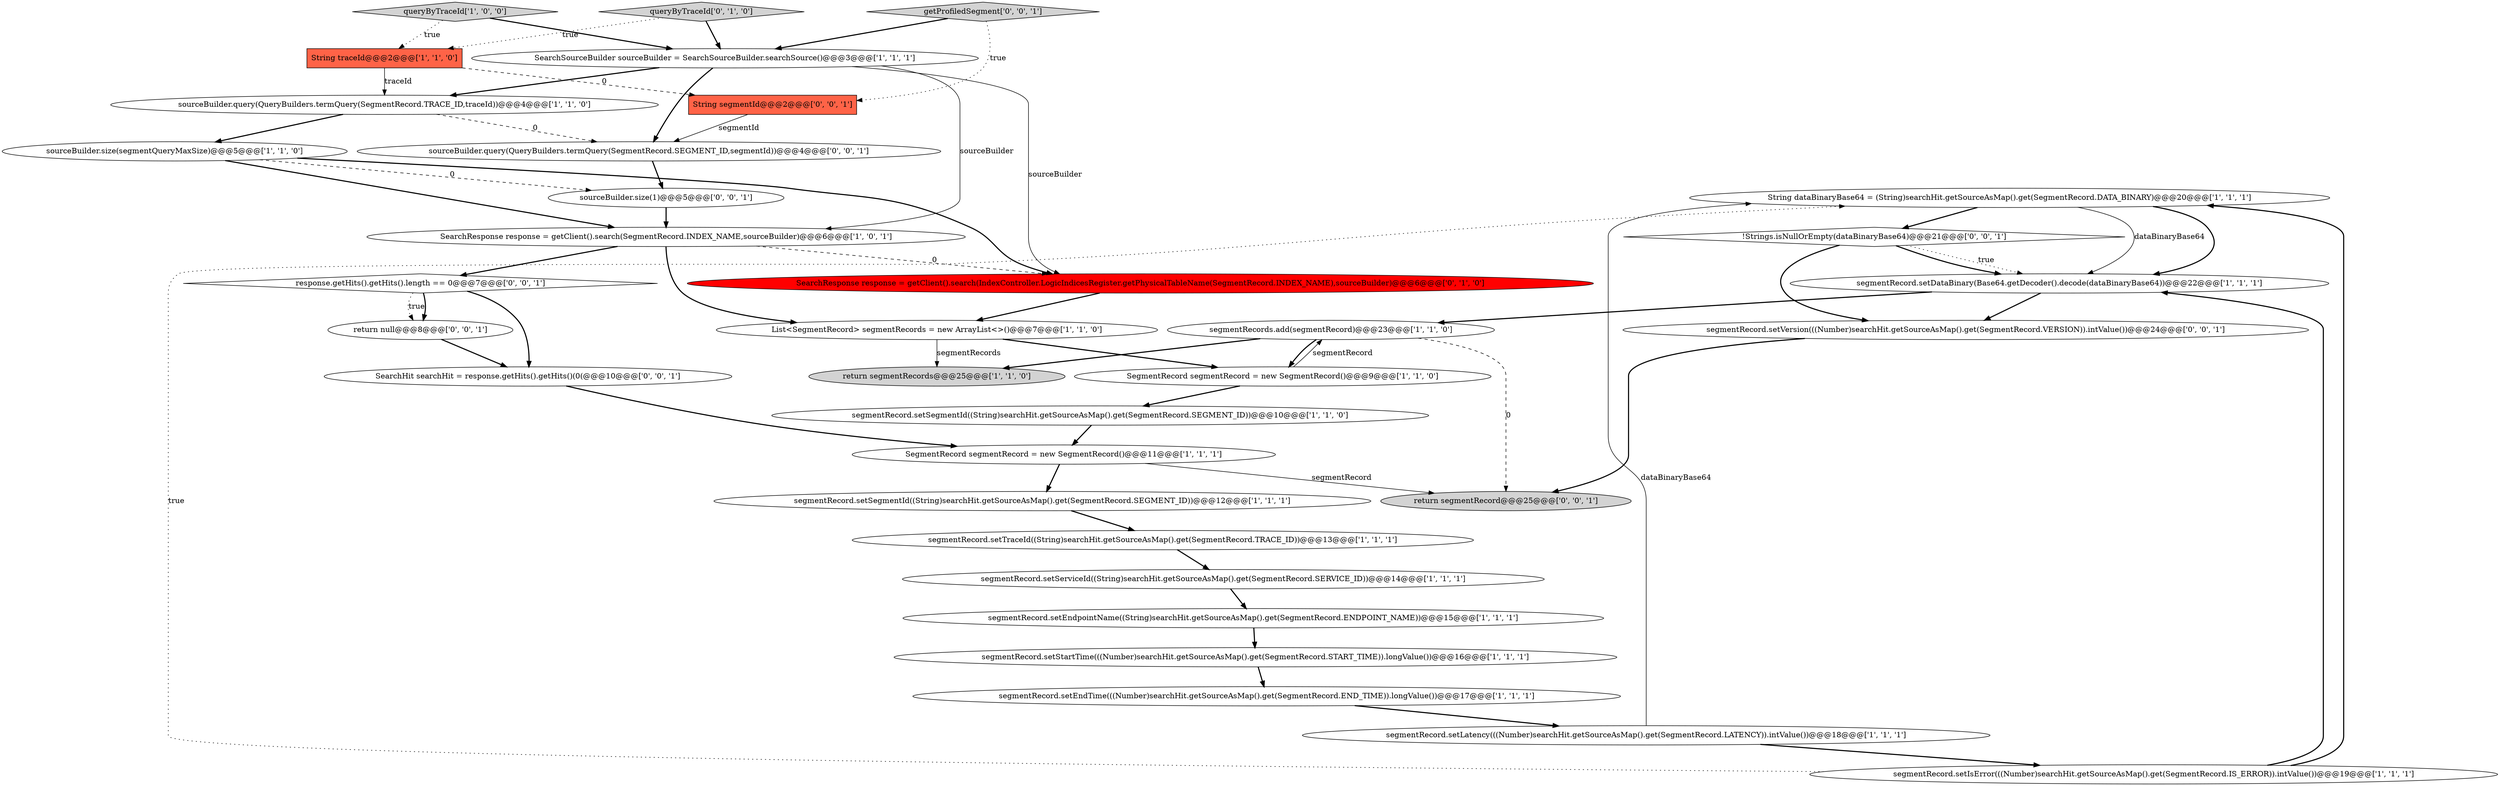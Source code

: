 digraph {
15 [style = filled, label = "String dataBinaryBase64 = (String)searchHit.getSourceAsMap().get(SegmentRecord.DATA_BINARY)@@@20@@@['1', '1', '1']", fillcolor = white, shape = ellipse image = "AAA0AAABBB1BBB"];
3 [style = filled, label = "SegmentRecord segmentRecord = new SegmentRecord()@@@11@@@['1', '1', '1']", fillcolor = white, shape = ellipse image = "AAA0AAABBB1BBB"];
5 [style = filled, label = "segmentRecord.setStartTime(((Number)searchHit.getSourceAsMap().get(SegmentRecord.START_TIME)).longValue())@@@16@@@['1', '1', '1']", fillcolor = white, shape = ellipse image = "AAA0AAABBB1BBB"];
33 [style = filled, label = "String segmentId@@@2@@@['0', '0', '1']", fillcolor = tomato, shape = box image = "AAA0AAABBB3BBB"];
25 [style = filled, label = "getProfiledSegment['0', '0', '1']", fillcolor = lightgray, shape = diamond image = "AAA0AAABBB3BBB"];
11 [style = filled, label = "segmentRecord.setDataBinary(Base64.getDecoder().decode(dataBinaryBase64))@@@22@@@['1', '1', '1']", fillcolor = white, shape = ellipse image = "AAA0AAABBB1BBB"];
10 [style = filled, label = "segmentRecord.setSegmentId((String)searchHit.getSourceAsMap().get(SegmentRecord.SEGMENT_ID))@@@12@@@['1', '1', '1']", fillcolor = white, shape = ellipse image = "AAA0AAABBB1BBB"];
12 [style = filled, label = "segmentRecord.setTraceId((String)searchHit.getSourceAsMap().get(SegmentRecord.TRACE_ID))@@@13@@@['1', '1', '1']", fillcolor = white, shape = ellipse image = "AAA0AAABBB1BBB"];
2 [style = filled, label = "String traceId@@@2@@@['1', '1', '0']", fillcolor = tomato, shape = box image = "AAA0AAABBB1BBB"];
1 [style = filled, label = "segmentRecord.setIsError(((Number)searchHit.getSourceAsMap().get(SegmentRecord.IS_ERROR)).intValue())@@@19@@@['1', '1', '1']", fillcolor = white, shape = ellipse image = "AAA0AAABBB1BBB"];
6 [style = filled, label = "List<SegmentRecord> segmentRecords = new ArrayList<>()@@@7@@@['1', '1', '0']", fillcolor = white, shape = ellipse image = "AAA0AAABBB1BBB"];
32 [style = filled, label = "!Strings.isNullOrEmpty(dataBinaryBase64)@@@21@@@['0', '0', '1']", fillcolor = white, shape = diamond image = "AAA0AAABBB3BBB"];
24 [style = filled, label = "sourceBuilder.query(QueryBuilders.termQuery(SegmentRecord.SEGMENT_ID,segmentId))@@@4@@@['0', '0', '1']", fillcolor = white, shape = ellipse image = "AAA0AAABBB3BBB"];
19 [style = filled, label = "return segmentRecords@@@25@@@['1', '1', '0']", fillcolor = lightgray, shape = ellipse image = "AAA0AAABBB1BBB"];
20 [style = filled, label = "SearchSourceBuilder sourceBuilder = SearchSourceBuilder.searchSource()@@@3@@@['1', '1', '1']", fillcolor = white, shape = ellipse image = "AAA0AAABBB1BBB"];
9 [style = filled, label = "segmentRecords.add(segmentRecord)@@@23@@@['1', '1', '0']", fillcolor = white, shape = ellipse image = "AAA0AAABBB1BBB"];
21 [style = filled, label = "segmentRecord.setLatency(((Number)searchHit.getSourceAsMap().get(SegmentRecord.LATENCY)).intValue())@@@18@@@['1', '1', '1']", fillcolor = white, shape = ellipse image = "AAA0AAABBB1BBB"];
28 [style = filled, label = "SearchHit searchHit = response.getHits().getHits()(0(@@@10@@@['0', '0', '1']", fillcolor = white, shape = ellipse image = "AAA0AAABBB3BBB"];
16 [style = filled, label = "segmentRecord.setSegmentId((String)searchHit.getSourceAsMap().get(SegmentRecord.SEGMENT_ID))@@@10@@@['1', '1', '0']", fillcolor = white, shape = ellipse image = "AAA0AAABBB1BBB"];
14 [style = filled, label = "sourceBuilder.query(QueryBuilders.termQuery(SegmentRecord.TRACE_ID,traceId))@@@4@@@['1', '1', '0']", fillcolor = white, shape = ellipse image = "AAA0AAABBB1BBB"];
17 [style = filled, label = "sourceBuilder.size(segmentQueryMaxSize)@@@5@@@['1', '1', '0']", fillcolor = white, shape = ellipse image = "AAA0AAABBB1BBB"];
29 [style = filled, label = "segmentRecord.setVersion(((Number)searchHit.getSourceAsMap().get(SegmentRecord.VERSION)).intValue())@@@24@@@['0', '0', '1']", fillcolor = white, shape = ellipse image = "AAA0AAABBB3BBB"];
8 [style = filled, label = "segmentRecord.setServiceId((String)searchHit.getSourceAsMap().get(SegmentRecord.SERVICE_ID))@@@14@@@['1', '1', '1']", fillcolor = white, shape = ellipse image = "AAA0AAABBB1BBB"];
31 [style = filled, label = "sourceBuilder.size(1)@@@5@@@['0', '0', '1']", fillcolor = white, shape = ellipse image = "AAA0AAABBB3BBB"];
18 [style = filled, label = "SearchResponse response = getClient().search(SegmentRecord.INDEX_NAME,sourceBuilder)@@@6@@@['1', '0', '1']", fillcolor = white, shape = ellipse image = "AAA0AAABBB1BBB"];
7 [style = filled, label = "SegmentRecord segmentRecord = new SegmentRecord()@@@9@@@['1', '1', '0']", fillcolor = white, shape = ellipse image = "AAA0AAABBB1BBB"];
13 [style = filled, label = "segmentRecord.setEndTime(((Number)searchHit.getSourceAsMap().get(SegmentRecord.END_TIME)).longValue())@@@17@@@['1', '1', '1']", fillcolor = white, shape = ellipse image = "AAA0AAABBB1BBB"];
27 [style = filled, label = "return null@@@8@@@['0', '0', '1']", fillcolor = white, shape = ellipse image = "AAA0AAABBB3BBB"];
4 [style = filled, label = "segmentRecord.setEndpointName((String)searchHit.getSourceAsMap().get(SegmentRecord.ENDPOINT_NAME))@@@15@@@['1', '1', '1']", fillcolor = white, shape = ellipse image = "AAA0AAABBB1BBB"];
26 [style = filled, label = "response.getHits().getHits().length == 0@@@7@@@['0', '0', '1']", fillcolor = white, shape = diamond image = "AAA0AAABBB3BBB"];
0 [style = filled, label = "queryByTraceId['1', '0', '0']", fillcolor = lightgray, shape = diamond image = "AAA0AAABBB1BBB"];
23 [style = filled, label = "queryByTraceId['0', '1', '0']", fillcolor = lightgray, shape = diamond image = "AAA0AAABBB2BBB"];
30 [style = filled, label = "return segmentRecord@@@25@@@['0', '0', '1']", fillcolor = lightgray, shape = ellipse image = "AAA0AAABBB3BBB"];
22 [style = filled, label = "SearchResponse response = getClient().search(IndexController.LogicIndicesRegister.getPhysicalTableName(SegmentRecord.INDEX_NAME),sourceBuilder)@@@6@@@['0', '1', '0']", fillcolor = red, shape = ellipse image = "AAA1AAABBB2BBB"];
14->24 [style = dashed, label="0"];
16->3 [style = bold, label=""];
25->33 [style = dotted, label="true"];
23->20 [style = bold, label=""];
6->19 [style = solid, label="segmentRecords"];
29->30 [style = bold, label=""];
18->22 [style = dashed, label="0"];
1->15 [style = bold, label=""];
27->28 [style = bold, label=""];
26->27 [style = dotted, label="true"];
18->26 [style = bold, label=""];
11->29 [style = bold, label=""];
3->30 [style = solid, label="segmentRecord"];
32->11 [style = dotted, label="true"];
14->17 [style = bold, label=""];
31->18 [style = bold, label=""];
20->14 [style = bold, label=""];
9->7 [style = bold, label=""];
11->9 [style = bold, label=""];
17->22 [style = bold, label=""];
17->31 [style = dashed, label="0"];
23->2 [style = dotted, label="true"];
2->14 [style = solid, label="traceId"];
1->11 [style = bold, label=""];
15->11 [style = solid, label="dataBinaryBase64"];
21->15 [style = solid, label="dataBinaryBase64"];
32->29 [style = bold, label=""];
3->10 [style = bold, label=""];
20->18 [style = solid, label="sourceBuilder"];
26->27 [style = bold, label=""];
25->20 [style = bold, label=""];
15->11 [style = bold, label=""];
24->31 [style = bold, label=""];
18->6 [style = bold, label=""];
10->12 [style = bold, label=""];
12->8 [style = bold, label=""];
1->15 [style = dotted, label="true"];
5->13 [style = bold, label=""];
21->1 [style = bold, label=""];
7->16 [style = bold, label=""];
9->19 [style = bold, label=""];
22->6 [style = bold, label=""];
0->20 [style = bold, label=""];
2->33 [style = dashed, label="0"];
28->3 [style = bold, label=""];
26->28 [style = bold, label=""];
7->9 [style = solid, label="segmentRecord"];
8->4 [style = bold, label=""];
0->2 [style = dotted, label="true"];
6->7 [style = bold, label=""];
20->24 [style = bold, label=""];
33->24 [style = solid, label="segmentId"];
13->21 [style = bold, label=""];
15->32 [style = bold, label=""];
32->11 [style = bold, label=""];
4->5 [style = bold, label=""];
9->30 [style = dashed, label="0"];
17->18 [style = bold, label=""];
20->22 [style = solid, label="sourceBuilder"];
}
